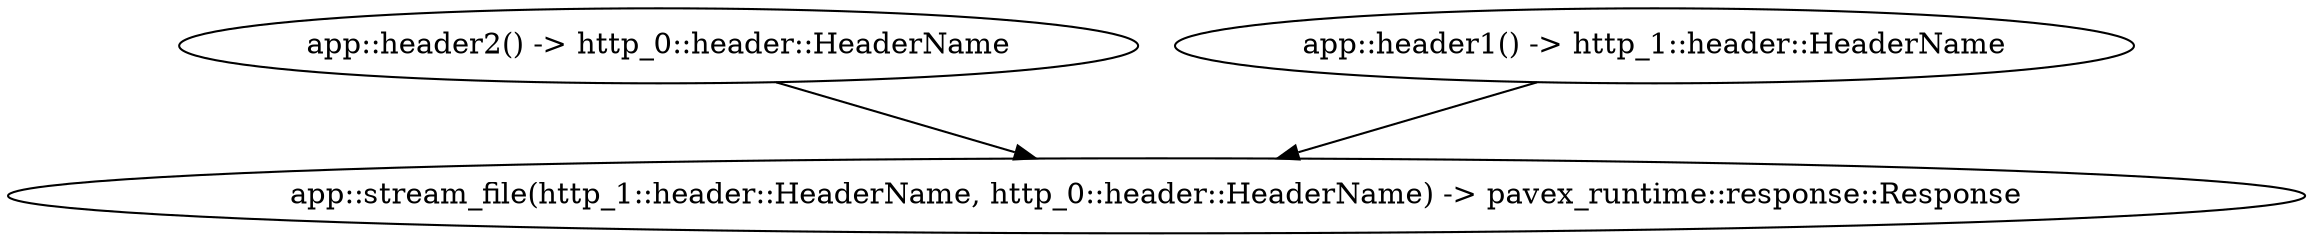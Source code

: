 digraph "/home" {
    0 [ label = "app::stream_file(http_1::header::HeaderName, http_0::header::HeaderName) -> pavex_runtime::response::Response"]
    1 [ label = "app::header2() -> http_0::header::HeaderName"]
    2 [ label = "app::header1() -> http_1::header::HeaderName"]
    1 -> 0 [ ]
    2 -> 0 [ ]
}
digraph app_state {
    0 [ label = "crate::ApplicationState() -> crate::ApplicationState"]
}